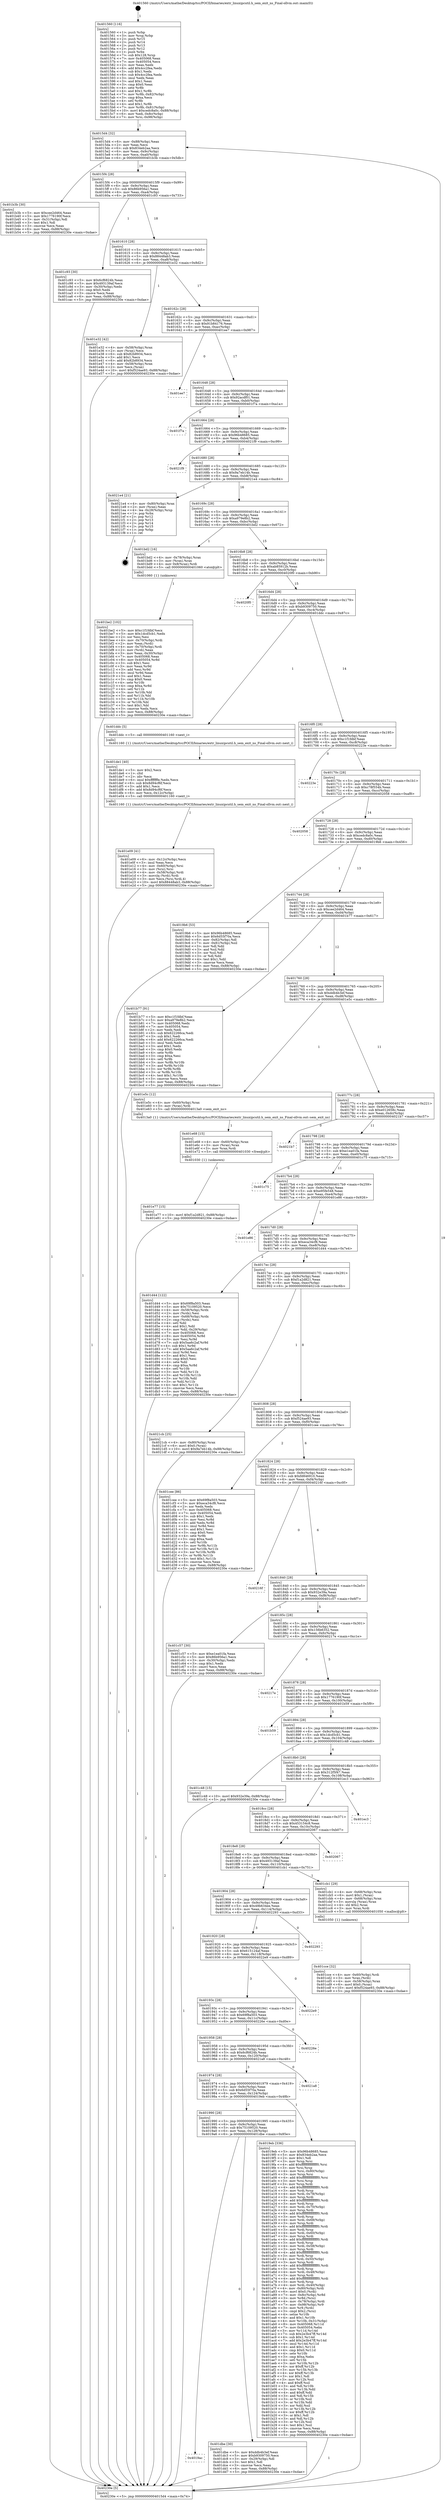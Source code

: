 digraph "0x401560" {
  label = "0x401560 (/mnt/c/Users/mathe/Desktop/tcc/POCII/binaries/extr_linuxipcutil.h_sem_exit_ns_Final-ollvm.out::main(0))"
  labelloc = "t"
  node[shape=record]

  Entry [label="",width=0.3,height=0.3,shape=circle,fillcolor=black,style=filled]
  "0x4015d4" [label="{
     0x4015d4 [32]\l
     | [instrs]\l
     &nbsp;&nbsp;0x4015d4 \<+6\>: mov -0x88(%rbp),%eax\l
     &nbsp;&nbsp;0x4015da \<+2\>: mov %eax,%ecx\l
     &nbsp;&nbsp;0x4015dc \<+6\>: sub $0x834eb2aa,%ecx\l
     &nbsp;&nbsp;0x4015e2 \<+6\>: mov %eax,-0x9c(%rbp)\l
     &nbsp;&nbsp;0x4015e8 \<+6\>: mov %ecx,-0xa0(%rbp)\l
     &nbsp;&nbsp;0x4015ee \<+6\>: je 0000000000401b3b \<main+0x5db\>\l
  }"]
  "0x401b3b" [label="{
     0x401b3b [30]\l
     | [instrs]\l
     &nbsp;&nbsp;0x401b3b \<+5\>: mov $0xcee2d464,%eax\l
     &nbsp;&nbsp;0x401b40 \<+5\>: mov $0x1776190f,%ecx\l
     &nbsp;&nbsp;0x401b45 \<+3\>: mov -0x31(%rbp),%dl\l
     &nbsp;&nbsp;0x401b48 \<+3\>: test $0x1,%dl\l
     &nbsp;&nbsp;0x401b4b \<+3\>: cmovne %ecx,%eax\l
     &nbsp;&nbsp;0x401b4e \<+6\>: mov %eax,-0x88(%rbp)\l
     &nbsp;&nbsp;0x401b54 \<+5\>: jmp 000000000040230e \<main+0xdae\>\l
  }"]
  "0x4015f4" [label="{
     0x4015f4 [28]\l
     | [instrs]\l
     &nbsp;&nbsp;0x4015f4 \<+5\>: jmp 00000000004015f9 \<main+0x99\>\l
     &nbsp;&nbsp;0x4015f9 \<+6\>: mov -0x9c(%rbp),%eax\l
     &nbsp;&nbsp;0x4015ff \<+5\>: sub $0x86b956a1,%eax\l
     &nbsp;&nbsp;0x401604 \<+6\>: mov %eax,-0xa4(%rbp)\l
     &nbsp;&nbsp;0x40160a \<+6\>: je 0000000000401c93 \<main+0x733\>\l
  }"]
  Exit [label="",width=0.3,height=0.3,shape=circle,fillcolor=black,style=filled,peripheries=2]
  "0x401c93" [label="{
     0x401c93 [30]\l
     | [instrs]\l
     &nbsp;&nbsp;0x401c93 \<+5\>: mov $0x6cf6824b,%eax\l
     &nbsp;&nbsp;0x401c98 \<+5\>: mov $0x493139af,%ecx\l
     &nbsp;&nbsp;0x401c9d \<+3\>: mov -0x30(%rbp),%edx\l
     &nbsp;&nbsp;0x401ca0 \<+3\>: cmp $0x0,%edx\l
     &nbsp;&nbsp;0x401ca3 \<+3\>: cmove %ecx,%eax\l
     &nbsp;&nbsp;0x401ca6 \<+6\>: mov %eax,-0x88(%rbp)\l
     &nbsp;&nbsp;0x401cac \<+5\>: jmp 000000000040230e \<main+0xdae\>\l
  }"]
  "0x401610" [label="{
     0x401610 [28]\l
     | [instrs]\l
     &nbsp;&nbsp;0x401610 \<+5\>: jmp 0000000000401615 \<main+0xb5\>\l
     &nbsp;&nbsp;0x401615 \<+6\>: mov -0x9c(%rbp),%eax\l
     &nbsp;&nbsp;0x40161b \<+5\>: sub $0x88448ab3,%eax\l
     &nbsp;&nbsp;0x401620 \<+6\>: mov %eax,-0xa8(%rbp)\l
     &nbsp;&nbsp;0x401626 \<+6\>: je 0000000000401e32 \<main+0x8d2\>\l
  }"]
  "0x401e77" [label="{
     0x401e77 [15]\l
     | [instrs]\l
     &nbsp;&nbsp;0x401e77 \<+10\>: movl $0xf1a2d821,-0x88(%rbp)\l
     &nbsp;&nbsp;0x401e81 \<+5\>: jmp 000000000040230e \<main+0xdae\>\l
  }"]
  "0x401e32" [label="{
     0x401e32 [42]\l
     | [instrs]\l
     &nbsp;&nbsp;0x401e32 \<+4\>: mov -0x58(%rbp),%rax\l
     &nbsp;&nbsp;0x401e36 \<+2\>: mov (%rax),%ecx\l
     &nbsp;&nbsp;0x401e38 \<+6\>: sub $0x82b8934,%ecx\l
     &nbsp;&nbsp;0x401e3e \<+3\>: add $0x1,%ecx\l
     &nbsp;&nbsp;0x401e41 \<+6\>: add $0x82b8934,%ecx\l
     &nbsp;&nbsp;0x401e47 \<+4\>: mov -0x58(%rbp),%rax\l
     &nbsp;&nbsp;0x401e4b \<+2\>: mov %ecx,(%rax)\l
     &nbsp;&nbsp;0x401e4d \<+10\>: movl $0xf524ae93,-0x88(%rbp)\l
     &nbsp;&nbsp;0x401e57 \<+5\>: jmp 000000000040230e \<main+0xdae\>\l
  }"]
  "0x40162c" [label="{
     0x40162c [28]\l
     | [instrs]\l
     &nbsp;&nbsp;0x40162c \<+5\>: jmp 0000000000401631 \<main+0xd1\>\l
     &nbsp;&nbsp;0x401631 \<+6\>: mov -0x9c(%rbp),%eax\l
     &nbsp;&nbsp;0x401637 \<+5\>: sub $0x91b84176,%eax\l
     &nbsp;&nbsp;0x40163c \<+6\>: mov %eax,-0xac(%rbp)\l
     &nbsp;&nbsp;0x401642 \<+6\>: je 0000000000401ee7 \<main+0x987\>\l
  }"]
  "0x401e68" [label="{
     0x401e68 [15]\l
     | [instrs]\l
     &nbsp;&nbsp;0x401e68 \<+4\>: mov -0x60(%rbp),%rax\l
     &nbsp;&nbsp;0x401e6c \<+3\>: mov (%rax),%rax\l
     &nbsp;&nbsp;0x401e6f \<+3\>: mov %rax,%rdi\l
     &nbsp;&nbsp;0x401e72 \<+5\>: call 0000000000401030 \<free@plt\>\l
     | [calls]\l
     &nbsp;&nbsp;0x401030 \{1\} (unknown)\l
  }"]
  "0x401ee7" [label="{
     0x401ee7\l
  }", style=dashed]
  "0x401648" [label="{
     0x401648 [28]\l
     | [instrs]\l
     &nbsp;&nbsp;0x401648 \<+5\>: jmp 000000000040164d \<main+0xed\>\l
     &nbsp;&nbsp;0x40164d \<+6\>: mov -0x9c(%rbp),%eax\l
     &nbsp;&nbsp;0x401653 \<+5\>: sub $0x92acdf01,%eax\l
     &nbsp;&nbsp;0x401658 \<+6\>: mov %eax,-0xb0(%rbp)\l
     &nbsp;&nbsp;0x40165e \<+6\>: je 0000000000401f7a \<main+0xa1a\>\l
  }"]
  "0x401e09" [label="{
     0x401e09 [41]\l
     | [instrs]\l
     &nbsp;&nbsp;0x401e09 \<+6\>: mov -0x12c(%rbp),%ecx\l
     &nbsp;&nbsp;0x401e0f \<+3\>: imul %eax,%ecx\l
     &nbsp;&nbsp;0x401e12 \<+4\>: mov -0x60(%rbp),%rsi\l
     &nbsp;&nbsp;0x401e16 \<+3\>: mov (%rsi),%rsi\l
     &nbsp;&nbsp;0x401e19 \<+4\>: mov -0x58(%rbp),%rdi\l
     &nbsp;&nbsp;0x401e1d \<+3\>: movslq (%rdi),%rdi\l
     &nbsp;&nbsp;0x401e20 \<+3\>: mov %ecx,(%rsi,%rdi,4)\l
     &nbsp;&nbsp;0x401e23 \<+10\>: movl $0x88448ab3,-0x88(%rbp)\l
     &nbsp;&nbsp;0x401e2d \<+5\>: jmp 000000000040230e \<main+0xdae\>\l
  }"]
  "0x401f7a" [label="{
     0x401f7a\l
  }", style=dashed]
  "0x401664" [label="{
     0x401664 [28]\l
     | [instrs]\l
     &nbsp;&nbsp;0x401664 \<+5\>: jmp 0000000000401669 \<main+0x109\>\l
     &nbsp;&nbsp;0x401669 \<+6\>: mov -0x9c(%rbp),%eax\l
     &nbsp;&nbsp;0x40166f \<+5\>: sub $0x96b48685,%eax\l
     &nbsp;&nbsp;0x401674 \<+6\>: mov %eax,-0xb4(%rbp)\l
     &nbsp;&nbsp;0x40167a \<+6\>: je 00000000004021f9 \<main+0xc99\>\l
  }"]
  "0x401de1" [label="{
     0x401de1 [40]\l
     | [instrs]\l
     &nbsp;&nbsp;0x401de1 \<+5\>: mov $0x2,%ecx\l
     &nbsp;&nbsp;0x401de6 \<+1\>: cltd\l
     &nbsp;&nbsp;0x401de7 \<+2\>: idiv %ecx\l
     &nbsp;&nbsp;0x401de9 \<+6\>: imul $0xfffffffe,%edx,%ecx\l
     &nbsp;&nbsp;0x401def \<+6\>: sub $0x8d94cf6f,%ecx\l
     &nbsp;&nbsp;0x401df5 \<+3\>: add $0x1,%ecx\l
     &nbsp;&nbsp;0x401df8 \<+6\>: add $0x8d94cf6f,%ecx\l
     &nbsp;&nbsp;0x401dfe \<+6\>: mov %ecx,-0x12c(%rbp)\l
     &nbsp;&nbsp;0x401e04 \<+5\>: call 0000000000401160 \<next_i\>\l
     | [calls]\l
     &nbsp;&nbsp;0x401160 \{1\} (/mnt/c/Users/mathe/Desktop/tcc/POCII/binaries/extr_linuxipcutil.h_sem_exit_ns_Final-ollvm.out::next_i)\l
  }"]
  "0x4021f9" [label="{
     0x4021f9\l
  }", style=dashed]
  "0x401680" [label="{
     0x401680 [28]\l
     | [instrs]\l
     &nbsp;&nbsp;0x401680 \<+5\>: jmp 0000000000401685 \<main+0x125\>\l
     &nbsp;&nbsp;0x401685 \<+6\>: mov -0x9c(%rbp),%eax\l
     &nbsp;&nbsp;0x40168b \<+5\>: sub $0x9a7eb14b,%eax\l
     &nbsp;&nbsp;0x401690 \<+6\>: mov %eax,-0xb8(%rbp)\l
     &nbsp;&nbsp;0x401696 \<+6\>: je 00000000004021e4 \<main+0xc84\>\l
  }"]
  "0x4019ac" [label="{
     0x4019ac\l
  }", style=dashed]
  "0x4021e4" [label="{
     0x4021e4 [21]\l
     | [instrs]\l
     &nbsp;&nbsp;0x4021e4 \<+4\>: mov -0x80(%rbp),%rax\l
     &nbsp;&nbsp;0x4021e8 \<+2\>: mov (%rax),%eax\l
     &nbsp;&nbsp;0x4021ea \<+4\>: lea -0x28(%rbp),%rsp\l
     &nbsp;&nbsp;0x4021ee \<+1\>: pop %rbx\l
     &nbsp;&nbsp;0x4021ef \<+2\>: pop %r12\l
     &nbsp;&nbsp;0x4021f1 \<+2\>: pop %r13\l
     &nbsp;&nbsp;0x4021f3 \<+2\>: pop %r14\l
     &nbsp;&nbsp;0x4021f5 \<+2\>: pop %r15\l
     &nbsp;&nbsp;0x4021f7 \<+1\>: pop %rbp\l
     &nbsp;&nbsp;0x4021f8 \<+1\>: ret\l
  }"]
  "0x40169c" [label="{
     0x40169c [28]\l
     | [instrs]\l
     &nbsp;&nbsp;0x40169c \<+5\>: jmp 00000000004016a1 \<main+0x141\>\l
     &nbsp;&nbsp;0x4016a1 \<+6\>: mov -0x9c(%rbp),%eax\l
     &nbsp;&nbsp;0x4016a7 \<+5\>: sub $0xa979e8b2,%eax\l
     &nbsp;&nbsp;0x4016ac \<+6\>: mov %eax,-0xbc(%rbp)\l
     &nbsp;&nbsp;0x4016b2 \<+6\>: je 0000000000401bd2 \<main+0x672\>\l
  }"]
  "0x401dbe" [label="{
     0x401dbe [30]\l
     | [instrs]\l
     &nbsp;&nbsp;0x401dbe \<+5\>: mov $0xddb4b3ef,%eax\l
     &nbsp;&nbsp;0x401dc3 \<+5\>: mov $0xb9309750,%ecx\l
     &nbsp;&nbsp;0x401dc8 \<+3\>: mov -0x29(%rbp),%dl\l
     &nbsp;&nbsp;0x401dcb \<+3\>: test $0x1,%dl\l
     &nbsp;&nbsp;0x401dce \<+3\>: cmovne %ecx,%eax\l
     &nbsp;&nbsp;0x401dd1 \<+6\>: mov %eax,-0x88(%rbp)\l
     &nbsp;&nbsp;0x401dd7 \<+5\>: jmp 000000000040230e \<main+0xdae\>\l
  }"]
  "0x401bd2" [label="{
     0x401bd2 [16]\l
     | [instrs]\l
     &nbsp;&nbsp;0x401bd2 \<+4\>: mov -0x78(%rbp),%rax\l
     &nbsp;&nbsp;0x401bd6 \<+3\>: mov (%rax),%rax\l
     &nbsp;&nbsp;0x401bd9 \<+4\>: mov 0x8(%rax),%rdi\l
     &nbsp;&nbsp;0x401bdd \<+5\>: call 0000000000401060 \<atoi@plt\>\l
     | [calls]\l
     &nbsp;&nbsp;0x401060 \{1\} (unknown)\l
  }"]
  "0x4016b8" [label="{
     0x4016b8 [28]\l
     | [instrs]\l
     &nbsp;&nbsp;0x4016b8 \<+5\>: jmp 00000000004016bd \<main+0x15d\>\l
     &nbsp;&nbsp;0x4016bd \<+6\>: mov -0x9c(%rbp),%eax\l
     &nbsp;&nbsp;0x4016c3 \<+5\>: sub $0xab85912b,%eax\l
     &nbsp;&nbsp;0x4016c8 \<+6\>: mov %eax,-0xc0(%rbp)\l
     &nbsp;&nbsp;0x4016ce \<+6\>: je 00000000004020f0 \<main+0xb90\>\l
  }"]
  "0x401cce" [label="{
     0x401cce [32]\l
     | [instrs]\l
     &nbsp;&nbsp;0x401cce \<+4\>: mov -0x60(%rbp),%rdi\l
     &nbsp;&nbsp;0x401cd2 \<+3\>: mov %rax,(%rdi)\l
     &nbsp;&nbsp;0x401cd5 \<+4\>: mov -0x58(%rbp),%rax\l
     &nbsp;&nbsp;0x401cd9 \<+6\>: movl $0x0,(%rax)\l
     &nbsp;&nbsp;0x401cdf \<+10\>: movl $0xf524ae93,-0x88(%rbp)\l
     &nbsp;&nbsp;0x401ce9 \<+5\>: jmp 000000000040230e \<main+0xdae\>\l
  }"]
  "0x4020f0" [label="{
     0x4020f0\l
  }", style=dashed]
  "0x4016d4" [label="{
     0x4016d4 [28]\l
     | [instrs]\l
     &nbsp;&nbsp;0x4016d4 \<+5\>: jmp 00000000004016d9 \<main+0x179\>\l
     &nbsp;&nbsp;0x4016d9 \<+6\>: mov -0x9c(%rbp),%eax\l
     &nbsp;&nbsp;0x4016df \<+5\>: sub $0xb9309750,%eax\l
     &nbsp;&nbsp;0x4016e4 \<+6\>: mov %eax,-0xc4(%rbp)\l
     &nbsp;&nbsp;0x4016ea \<+6\>: je 0000000000401ddc \<main+0x87c\>\l
  }"]
  "0x401be2" [label="{
     0x401be2 [102]\l
     | [instrs]\l
     &nbsp;&nbsp;0x401be2 \<+5\>: mov $0xc1f1fdbf,%ecx\l
     &nbsp;&nbsp;0x401be7 \<+5\>: mov $0x1dcd5cb1,%edx\l
     &nbsp;&nbsp;0x401bec \<+2\>: xor %esi,%esi\l
     &nbsp;&nbsp;0x401bee \<+4\>: mov -0x70(%rbp),%rdi\l
     &nbsp;&nbsp;0x401bf2 \<+2\>: mov %eax,(%rdi)\l
     &nbsp;&nbsp;0x401bf4 \<+4\>: mov -0x70(%rbp),%rdi\l
     &nbsp;&nbsp;0x401bf8 \<+2\>: mov (%rdi),%eax\l
     &nbsp;&nbsp;0x401bfa \<+3\>: mov %eax,-0x30(%rbp)\l
     &nbsp;&nbsp;0x401bfd \<+7\>: mov 0x405068,%eax\l
     &nbsp;&nbsp;0x401c04 \<+8\>: mov 0x405054,%r8d\l
     &nbsp;&nbsp;0x401c0c \<+3\>: sub $0x1,%esi\l
     &nbsp;&nbsp;0x401c0f \<+3\>: mov %eax,%r9d\l
     &nbsp;&nbsp;0x401c12 \<+3\>: add %esi,%r9d\l
     &nbsp;&nbsp;0x401c15 \<+4\>: imul %r9d,%eax\l
     &nbsp;&nbsp;0x401c19 \<+3\>: and $0x1,%eax\l
     &nbsp;&nbsp;0x401c1c \<+3\>: cmp $0x0,%eax\l
     &nbsp;&nbsp;0x401c1f \<+4\>: sete %r10b\l
     &nbsp;&nbsp;0x401c23 \<+4\>: cmp $0xa,%r8d\l
     &nbsp;&nbsp;0x401c27 \<+4\>: setl %r11b\l
     &nbsp;&nbsp;0x401c2b \<+3\>: mov %r10b,%bl\l
     &nbsp;&nbsp;0x401c2e \<+3\>: and %r11b,%bl\l
     &nbsp;&nbsp;0x401c31 \<+3\>: xor %r11b,%r10b\l
     &nbsp;&nbsp;0x401c34 \<+3\>: or %r10b,%bl\l
     &nbsp;&nbsp;0x401c37 \<+3\>: test $0x1,%bl\l
     &nbsp;&nbsp;0x401c3a \<+3\>: cmovne %edx,%ecx\l
     &nbsp;&nbsp;0x401c3d \<+6\>: mov %ecx,-0x88(%rbp)\l
     &nbsp;&nbsp;0x401c43 \<+5\>: jmp 000000000040230e \<main+0xdae\>\l
  }"]
  "0x401ddc" [label="{
     0x401ddc [5]\l
     | [instrs]\l
     &nbsp;&nbsp;0x401ddc \<+5\>: call 0000000000401160 \<next_i\>\l
     | [calls]\l
     &nbsp;&nbsp;0x401160 \{1\} (/mnt/c/Users/mathe/Desktop/tcc/POCII/binaries/extr_linuxipcutil.h_sem_exit_ns_Final-ollvm.out::next_i)\l
  }"]
  "0x4016f0" [label="{
     0x4016f0 [28]\l
     | [instrs]\l
     &nbsp;&nbsp;0x4016f0 \<+5\>: jmp 00000000004016f5 \<main+0x195\>\l
     &nbsp;&nbsp;0x4016f5 \<+6\>: mov -0x9c(%rbp),%eax\l
     &nbsp;&nbsp;0x4016fb \<+5\>: sub $0xc1f1fdbf,%eax\l
     &nbsp;&nbsp;0x401700 \<+6\>: mov %eax,-0xc8(%rbp)\l
     &nbsp;&nbsp;0x401706 \<+6\>: je 000000000040223e \<main+0xcde\>\l
  }"]
  "0x401990" [label="{
     0x401990 [28]\l
     | [instrs]\l
     &nbsp;&nbsp;0x401990 \<+5\>: jmp 0000000000401995 \<main+0x435\>\l
     &nbsp;&nbsp;0x401995 \<+6\>: mov -0x9c(%rbp),%eax\l
     &nbsp;&nbsp;0x40199b \<+5\>: sub $0x75109520,%eax\l
     &nbsp;&nbsp;0x4019a0 \<+6\>: mov %eax,-0x128(%rbp)\l
     &nbsp;&nbsp;0x4019a6 \<+6\>: je 0000000000401dbe \<main+0x85e\>\l
  }"]
  "0x40223e" [label="{
     0x40223e\l
  }", style=dashed]
  "0x40170c" [label="{
     0x40170c [28]\l
     | [instrs]\l
     &nbsp;&nbsp;0x40170c \<+5\>: jmp 0000000000401711 \<main+0x1b1\>\l
     &nbsp;&nbsp;0x401711 \<+6\>: mov -0x9c(%rbp),%eax\l
     &nbsp;&nbsp;0x401717 \<+5\>: sub $0xc78f554b,%eax\l
     &nbsp;&nbsp;0x40171c \<+6\>: mov %eax,-0xcc(%rbp)\l
     &nbsp;&nbsp;0x401722 \<+6\>: je 0000000000402058 \<main+0xaf8\>\l
  }"]
  "0x4019eb" [label="{
     0x4019eb [336]\l
     | [instrs]\l
     &nbsp;&nbsp;0x4019eb \<+5\>: mov $0x96b48685,%eax\l
     &nbsp;&nbsp;0x4019f0 \<+5\>: mov $0x834eb2aa,%ecx\l
     &nbsp;&nbsp;0x4019f5 \<+2\>: mov $0x1,%dl\l
     &nbsp;&nbsp;0x4019f7 \<+3\>: mov %rsp,%rsi\l
     &nbsp;&nbsp;0x4019fa \<+4\>: add $0xfffffffffffffff0,%rsi\l
     &nbsp;&nbsp;0x4019fe \<+3\>: mov %rsi,%rsp\l
     &nbsp;&nbsp;0x401a01 \<+4\>: mov %rsi,-0x80(%rbp)\l
     &nbsp;&nbsp;0x401a05 \<+3\>: mov %rsp,%rsi\l
     &nbsp;&nbsp;0x401a08 \<+4\>: add $0xfffffffffffffff0,%rsi\l
     &nbsp;&nbsp;0x401a0c \<+3\>: mov %rsi,%rsp\l
     &nbsp;&nbsp;0x401a0f \<+3\>: mov %rsp,%rdi\l
     &nbsp;&nbsp;0x401a12 \<+4\>: add $0xfffffffffffffff0,%rdi\l
     &nbsp;&nbsp;0x401a16 \<+3\>: mov %rdi,%rsp\l
     &nbsp;&nbsp;0x401a19 \<+4\>: mov %rdi,-0x78(%rbp)\l
     &nbsp;&nbsp;0x401a1d \<+3\>: mov %rsp,%rdi\l
     &nbsp;&nbsp;0x401a20 \<+4\>: add $0xfffffffffffffff0,%rdi\l
     &nbsp;&nbsp;0x401a24 \<+3\>: mov %rdi,%rsp\l
     &nbsp;&nbsp;0x401a27 \<+4\>: mov %rdi,-0x70(%rbp)\l
     &nbsp;&nbsp;0x401a2b \<+3\>: mov %rsp,%rdi\l
     &nbsp;&nbsp;0x401a2e \<+4\>: add $0xfffffffffffffff0,%rdi\l
     &nbsp;&nbsp;0x401a32 \<+3\>: mov %rdi,%rsp\l
     &nbsp;&nbsp;0x401a35 \<+4\>: mov %rdi,-0x68(%rbp)\l
     &nbsp;&nbsp;0x401a39 \<+3\>: mov %rsp,%rdi\l
     &nbsp;&nbsp;0x401a3c \<+4\>: add $0xfffffffffffffff0,%rdi\l
     &nbsp;&nbsp;0x401a40 \<+3\>: mov %rdi,%rsp\l
     &nbsp;&nbsp;0x401a43 \<+4\>: mov %rdi,-0x60(%rbp)\l
     &nbsp;&nbsp;0x401a47 \<+3\>: mov %rsp,%rdi\l
     &nbsp;&nbsp;0x401a4a \<+4\>: add $0xfffffffffffffff0,%rdi\l
     &nbsp;&nbsp;0x401a4e \<+3\>: mov %rdi,%rsp\l
     &nbsp;&nbsp;0x401a51 \<+4\>: mov %rdi,-0x58(%rbp)\l
     &nbsp;&nbsp;0x401a55 \<+3\>: mov %rsp,%rdi\l
     &nbsp;&nbsp;0x401a58 \<+4\>: add $0xfffffffffffffff0,%rdi\l
     &nbsp;&nbsp;0x401a5c \<+3\>: mov %rdi,%rsp\l
     &nbsp;&nbsp;0x401a5f \<+4\>: mov %rdi,-0x50(%rbp)\l
     &nbsp;&nbsp;0x401a63 \<+3\>: mov %rsp,%rdi\l
     &nbsp;&nbsp;0x401a66 \<+4\>: add $0xfffffffffffffff0,%rdi\l
     &nbsp;&nbsp;0x401a6a \<+3\>: mov %rdi,%rsp\l
     &nbsp;&nbsp;0x401a6d \<+4\>: mov %rdi,-0x48(%rbp)\l
     &nbsp;&nbsp;0x401a71 \<+3\>: mov %rsp,%rdi\l
     &nbsp;&nbsp;0x401a74 \<+4\>: add $0xfffffffffffffff0,%rdi\l
     &nbsp;&nbsp;0x401a78 \<+3\>: mov %rdi,%rsp\l
     &nbsp;&nbsp;0x401a7b \<+4\>: mov %rdi,-0x40(%rbp)\l
     &nbsp;&nbsp;0x401a7f \<+4\>: mov -0x80(%rbp),%rdi\l
     &nbsp;&nbsp;0x401a83 \<+6\>: movl $0x0,(%rdi)\l
     &nbsp;&nbsp;0x401a89 \<+7\>: mov -0x8c(%rbp),%r8d\l
     &nbsp;&nbsp;0x401a90 \<+3\>: mov %r8d,(%rsi)\l
     &nbsp;&nbsp;0x401a93 \<+4\>: mov -0x78(%rbp),%rdi\l
     &nbsp;&nbsp;0x401a97 \<+7\>: mov -0x98(%rbp),%r9\l
     &nbsp;&nbsp;0x401a9e \<+3\>: mov %r9,(%rdi)\l
     &nbsp;&nbsp;0x401aa1 \<+3\>: cmpl $0x2,(%rsi)\l
     &nbsp;&nbsp;0x401aa4 \<+4\>: setne %r10b\l
     &nbsp;&nbsp;0x401aa8 \<+4\>: and $0x1,%r10b\l
     &nbsp;&nbsp;0x401aac \<+4\>: mov %r10b,-0x31(%rbp)\l
     &nbsp;&nbsp;0x401ab0 \<+8\>: mov 0x405068,%r11d\l
     &nbsp;&nbsp;0x401ab8 \<+7\>: mov 0x405054,%ebx\l
     &nbsp;&nbsp;0x401abf \<+3\>: mov %r11d,%r14d\l
     &nbsp;&nbsp;0x401ac2 \<+7\>: sub $0x2e3b47ff,%r14d\l
     &nbsp;&nbsp;0x401ac9 \<+4\>: sub $0x1,%r14d\l
     &nbsp;&nbsp;0x401acd \<+7\>: add $0x2e3b47ff,%r14d\l
     &nbsp;&nbsp;0x401ad4 \<+4\>: imul %r14d,%r11d\l
     &nbsp;&nbsp;0x401ad8 \<+4\>: and $0x1,%r11d\l
     &nbsp;&nbsp;0x401adc \<+4\>: cmp $0x0,%r11d\l
     &nbsp;&nbsp;0x401ae0 \<+4\>: sete %r10b\l
     &nbsp;&nbsp;0x401ae4 \<+3\>: cmp $0xa,%ebx\l
     &nbsp;&nbsp;0x401ae7 \<+4\>: setl %r15b\l
     &nbsp;&nbsp;0x401aeb \<+3\>: mov %r10b,%r12b\l
     &nbsp;&nbsp;0x401aee \<+4\>: xor $0xff,%r12b\l
     &nbsp;&nbsp;0x401af2 \<+3\>: mov %r15b,%r13b\l
     &nbsp;&nbsp;0x401af5 \<+4\>: xor $0xff,%r13b\l
     &nbsp;&nbsp;0x401af9 \<+3\>: xor $0x1,%dl\l
     &nbsp;&nbsp;0x401afc \<+3\>: mov %r12b,%sil\l
     &nbsp;&nbsp;0x401aff \<+4\>: and $0xff,%sil\l
     &nbsp;&nbsp;0x401b03 \<+3\>: and %dl,%r10b\l
     &nbsp;&nbsp;0x401b06 \<+3\>: mov %r13b,%dil\l
     &nbsp;&nbsp;0x401b09 \<+4\>: and $0xff,%dil\l
     &nbsp;&nbsp;0x401b0d \<+3\>: and %dl,%r15b\l
     &nbsp;&nbsp;0x401b10 \<+3\>: or %r10b,%sil\l
     &nbsp;&nbsp;0x401b13 \<+3\>: or %r15b,%dil\l
     &nbsp;&nbsp;0x401b16 \<+3\>: xor %dil,%sil\l
     &nbsp;&nbsp;0x401b19 \<+3\>: or %r13b,%r12b\l
     &nbsp;&nbsp;0x401b1c \<+4\>: xor $0xff,%r12b\l
     &nbsp;&nbsp;0x401b20 \<+3\>: or $0x1,%dl\l
     &nbsp;&nbsp;0x401b23 \<+3\>: and %dl,%r12b\l
     &nbsp;&nbsp;0x401b26 \<+3\>: or %r12b,%sil\l
     &nbsp;&nbsp;0x401b29 \<+4\>: test $0x1,%sil\l
     &nbsp;&nbsp;0x401b2d \<+3\>: cmovne %ecx,%eax\l
     &nbsp;&nbsp;0x401b30 \<+6\>: mov %eax,-0x88(%rbp)\l
     &nbsp;&nbsp;0x401b36 \<+5\>: jmp 000000000040230e \<main+0xdae\>\l
  }"]
  "0x402058" [label="{
     0x402058\l
  }", style=dashed]
  "0x401728" [label="{
     0x401728 [28]\l
     | [instrs]\l
     &nbsp;&nbsp;0x401728 \<+5\>: jmp 000000000040172d \<main+0x1cd\>\l
     &nbsp;&nbsp;0x40172d \<+6\>: mov -0x9c(%rbp),%eax\l
     &nbsp;&nbsp;0x401733 \<+5\>: sub $0xcedc8a0c,%eax\l
     &nbsp;&nbsp;0x401738 \<+6\>: mov %eax,-0xd0(%rbp)\l
     &nbsp;&nbsp;0x40173e \<+6\>: je 00000000004019b6 \<main+0x456\>\l
  }"]
  "0x401974" [label="{
     0x401974 [28]\l
     | [instrs]\l
     &nbsp;&nbsp;0x401974 \<+5\>: jmp 0000000000401979 \<main+0x419\>\l
     &nbsp;&nbsp;0x401979 \<+6\>: mov -0x9c(%rbp),%eax\l
     &nbsp;&nbsp;0x40197f \<+5\>: sub $0x6d55f70a,%eax\l
     &nbsp;&nbsp;0x401984 \<+6\>: mov %eax,-0x124(%rbp)\l
     &nbsp;&nbsp;0x40198a \<+6\>: je 00000000004019eb \<main+0x48b\>\l
  }"]
  "0x4019b6" [label="{
     0x4019b6 [53]\l
     | [instrs]\l
     &nbsp;&nbsp;0x4019b6 \<+5\>: mov $0x96b48685,%eax\l
     &nbsp;&nbsp;0x4019bb \<+5\>: mov $0x6d55f70a,%ecx\l
     &nbsp;&nbsp;0x4019c0 \<+6\>: mov -0x82(%rbp),%dl\l
     &nbsp;&nbsp;0x4019c6 \<+7\>: mov -0x81(%rbp),%sil\l
     &nbsp;&nbsp;0x4019cd \<+3\>: mov %dl,%dil\l
     &nbsp;&nbsp;0x4019d0 \<+3\>: and %sil,%dil\l
     &nbsp;&nbsp;0x4019d3 \<+3\>: xor %sil,%dl\l
     &nbsp;&nbsp;0x4019d6 \<+3\>: or %dl,%dil\l
     &nbsp;&nbsp;0x4019d9 \<+4\>: test $0x1,%dil\l
     &nbsp;&nbsp;0x4019dd \<+3\>: cmovne %ecx,%eax\l
     &nbsp;&nbsp;0x4019e0 \<+6\>: mov %eax,-0x88(%rbp)\l
     &nbsp;&nbsp;0x4019e6 \<+5\>: jmp 000000000040230e \<main+0xdae\>\l
  }"]
  "0x401744" [label="{
     0x401744 [28]\l
     | [instrs]\l
     &nbsp;&nbsp;0x401744 \<+5\>: jmp 0000000000401749 \<main+0x1e9\>\l
     &nbsp;&nbsp;0x401749 \<+6\>: mov -0x9c(%rbp),%eax\l
     &nbsp;&nbsp;0x40174f \<+5\>: sub $0xcee2d464,%eax\l
     &nbsp;&nbsp;0x401754 \<+6\>: mov %eax,-0xd4(%rbp)\l
     &nbsp;&nbsp;0x40175a \<+6\>: je 0000000000401b77 \<main+0x617\>\l
  }"]
  "0x40230e" [label="{
     0x40230e [5]\l
     | [instrs]\l
     &nbsp;&nbsp;0x40230e \<+5\>: jmp 00000000004015d4 \<main+0x74\>\l
  }"]
  "0x401560" [label="{
     0x401560 [116]\l
     | [instrs]\l
     &nbsp;&nbsp;0x401560 \<+1\>: push %rbp\l
     &nbsp;&nbsp;0x401561 \<+3\>: mov %rsp,%rbp\l
     &nbsp;&nbsp;0x401564 \<+2\>: push %r15\l
     &nbsp;&nbsp;0x401566 \<+2\>: push %r14\l
     &nbsp;&nbsp;0x401568 \<+2\>: push %r13\l
     &nbsp;&nbsp;0x40156a \<+2\>: push %r12\l
     &nbsp;&nbsp;0x40156c \<+1\>: push %rbx\l
     &nbsp;&nbsp;0x40156d \<+7\>: sub $0x128,%rsp\l
     &nbsp;&nbsp;0x401574 \<+7\>: mov 0x405068,%eax\l
     &nbsp;&nbsp;0x40157b \<+7\>: mov 0x405054,%ecx\l
     &nbsp;&nbsp;0x401582 \<+2\>: mov %eax,%edx\l
     &nbsp;&nbsp;0x401584 \<+6\>: add $0x4cc2fea,%edx\l
     &nbsp;&nbsp;0x40158a \<+3\>: sub $0x1,%edx\l
     &nbsp;&nbsp;0x40158d \<+6\>: sub $0x4cc2fea,%edx\l
     &nbsp;&nbsp;0x401593 \<+3\>: imul %edx,%eax\l
     &nbsp;&nbsp;0x401596 \<+3\>: and $0x1,%eax\l
     &nbsp;&nbsp;0x401599 \<+3\>: cmp $0x0,%eax\l
     &nbsp;&nbsp;0x40159c \<+4\>: sete %r8b\l
     &nbsp;&nbsp;0x4015a0 \<+4\>: and $0x1,%r8b\l
     &nbsp;&nbsp;0x4015a4 \<+7\>: mov %r8b,-0x82(%rbp)\l
     &nbsp;&nbsp;0x4015ab \<+3\>: cmp $0xa,%ecx\l
     &nbsp;&nbsp;0x4015ae \<+4\>: setl %r8b\l
     &nbsp;&nbsp;0x4015b2 \<+4\>: and $0x1,%r8b\l
     &nbsp;&nbsp;0x4015b6 \<+7\>: mov %r8b,-0x81(%rbp)\l
     &nbsp;&nbsp;0x4015bd \<+10\>: movl $0xcedc8a0c,-0x88(%rbp)\l
     &nbsp;&nbsp;0x4015c7 \<+6\>: mov %edi,-0x8c(%rbp)\l
     &nbsp;&nbsp;0x4015cd \<+7\>: mov %rsi,-0x98(%rbp)\l
  }"]
  "0x4021a8" [label="{
     0x4021a8\l
  }", style=dashed]
  "0x401b77" [label="{
     0x401b77 [91]\l
     | [instrs]\l
     &nbsp;&nbsp;0x401b77 \<+5\>: mov $0xc1f1fdbf,%eax\l
     &nbsp;&nbsp;0x401b7c \<+5\>: mov $0xa979e8b2,%ecx\l
     &nbsp;&nbsp;0x401b81 \<+7\>: mov 0x405068,%edx\l
     &nbsp;&nbsp;0x401b88 \<+7\>: mov 0x405054,%esi\l
     &nbsp;&nbsp;0x401b8f \<+2\>: mov %edx,%edi\l
     &nbsp;&nbsp;0x401b91 \<+6\>: sub $0x622266ca,%edi\l
     &nbsp;&nbsp;0x401b97 \<+3\>: sub $0x1,%edi\l
     &nbsp;&nbsp;0x401b9a \<+6\>: add $0x622266ca,%edi\l
     &nbsp;&nbsp;0x401ba0 \<+3\>: imul %edi,%edx\l
     &nbsp;&nbsp;0x401ba3 \<+3\>: and $0x1,%edx\l
     &nbsp;&nbsp;0x401ba6 \<+3\>: cmp $0x0,%edx\l
     &nbsp;&nbsp;0x401ba9 \<+4\>: sete %r8b\l
     &nbsp;&nbsp;0x401bad \<+3\>: cmp $0xa,%esi\l
     &nbsp;&nbsp;0x401bb0 \<+4\>: setl %r9b\l
     &nbsp;&nbsp;0x401bb4 \<+3\>: mov %r8b,%r10b\l
     &nbsp;&nbsp;0x401bb7 \<+3\>: and %r9b,%r10b\l
     &nbsp;&nbsp;0x401bba \<+3\>: xor %r9b,%r8b\l
     &nbsp;&nbsp;0x401bbd \<+3\>: or %r8b,%r10b\l
     &nbsp;&nbsp;0x401bc0 \<+4\>: test $0x1,%r10b\l
     &nbsp;&nbsp;0x401bc4 \<+3\>: cmovne %ecx,%eax\l
     &nbsp;&nbsp;0x401bc7 \<+6\>: mov %eax,-0x88(%rbp)\l
     &nbsp;&nbsp;0x401bcd \<+5\>: jmp 000000000040230e \<main+0xdae\>\l
  }"]
  "0x401760" [label="{
     0x401760 [28]\l
     | [instrs]\l
     &nbsp;&nbsp;0x401760 \<+5\>: jmp 0000000000401765 \<main+0x205\>\l
     &nbsp;&nbsp;0x401765 \<+6\>: mov -0x9c(%rbp),%eax\l
     &nbsp;&nbsp;0x40176b \<+5\>: sub $0xddb4b3ef,%eax\l
     &nbsp;&nbsp;0x401770 \<+6\>: mov %eax,-0xd8(%rbp)\l
     &nbsp;&nbsp;0x401776 \<+6\>: je 0000000000401e5c \<main+0x8fc\>\l
  }"]
  "0x401958" [label="{
     0x401958 [28]\l
     | [instrs]\l
     &nbsp;&nbsp;0x401958 \<+5\>: jmp 000000000040195d \<main+0x3fd\>\l
     &nbsp;&nbsp;0x40195d \<+6\>: mov -0x9c(%rbp),%eax\l
     &nbsp;&nbsp;0x401963 \<+5\>: sub $0x6cf6824b,%eax\l
     &nbsp;&nbsp;0x401968 \<+6\>: mov %eax,-0x120(%rbp)\l
     &nbsp;&nbsp;0x40196e \<+6\>: je 00000000004021a8 \<main+0xc48\>\l
  }"]
  "0x401e5c" [label="{
     0x401e5c [12]\l
     | [instrs]\l
     &nbsp;&nbsp;0x401e5c \<+4\>: mov -0x60(%rbp),%rax\l
     &nbsp;&nbsp;0x401e60 \<+3\>: mov (%rax),%rdi\l
     &nbsp;&nbsp;0x401e63 \<+5\>: call 00000000004013a0 \<sem_exit_ns\>\l
     | [calls]\l
     &nbsp;&nbsp;0x4013a0 \{1\} (/mnt/c/Users/mathe/Desktop/tcc/POCII/binaries/extr_linuxipcutil.h_sem_exit_ns_Final-ollvm.out::sem_exit_ns)\l
  }"]
  "0x40177c" [label="{
     0x40177c [28]\l
     | [instrs]\l
     &nbsp;&nbsp;0x40177c \<+5\>: jmp 0000000000401781 \<main+0x221\>\l
     &nbsp;&nbsp;0x401781 \<+6\>: mov -0x9c(%rbp),%eax\l
     &nbsp;&nbsp;0x401787 \<+5\>: sub $0xe012658c,%eax\l
     &nbsp;&nbsp;0x40178c \<+6\>: mov %eax,-0xdc(%rbp)\l
     &nbsp;&nbsp;0x401792 \<+6\>: je 00000000004021b7 \<main+0xc57\>\l
  }"]
  "0x40226e" [label="{
     0x40226e\l
  }", style=dashed]
  "0x4021b7" [label="{
     0x4021b7\l
  }", style=dashed]
  "0x401798" [label="{
     0x401798 [28]\l
     | [instrs]\l
     &nbsp;&nbsp;0x401798 \<+5\>: jmp 000000000040179d \<main+0x23d\>\l
     &nbsp;&nbsp;0x40179d \<+6\>: mov -0x9c(%rbp),%eax\l
     &nbsp;&nbsp;0x4017a3 \<+5\>: sub $0xe1ea01fa,%eax\l
     &nbsp;&nbsp;0x4017a8 \<+6\>: mov %eax,-0xe0(%rbp)\l
     &nbsp;&nbsp;0x4017ae \<+6\>: je 0000000000401c75 \<main+0x715\>\l
  }"]
  "0x40193c" [label="{
     0x40193c [28]\l
     | [instrs]\l
     &nbsp;&nbsp;0x40193c \<+5\>: jmp 0000000000401941 \<main+0x3e1\>\l
     &nbsp;&nbsp;0x401941 \<+6\>: mov -0x9c(%rbp),%eax\l
     &nbsp;&nbsp;0x401947 \<+5\>: sub $0x69f8a503,%eax\l
     &nbsp;&nbsp;0x40194c \<+6\>: mov %eax,-0x11c(%rbp)\l
     &nbsp;&nbsp;0x401952 \<+6\>: je 000000000040226e \<main+0xd0e\>\l
  }"]
  "0x401c75" [label="{
     0x401c75\l
  }", style=dashed]
  "0x4017b4" [label="{
     0x4017b4 [28]\l
     | [instrs]\l
     &nbsp;&nbsp;0x4017b4 \<+5\>: jmp 00000000004017b9 \<main+0x259\>\l
     &nbsp;&nbsp;0x4017b9 \<+6\>: mov -0x9c(%rbp),%eax\l
     &nbsp;&nbsp;0x4017bf \<+5\>: sub $0xe95fe548,%eax\l
     &nbsp;&nbsp;0x4017c4 \<+6\>: mov %eax,-0xe4(%rbp)\l
     &nbsp;&nbsp;0x4017ca \<+6\>: je 0000000000401e86 \<main+0x926\>\l
  }"]
  "0x4022e9" [label="{
     0x4022e9\l
  }", style=dashed]
  "0x401e86" [label="{
     0x401e86\l
  }", style=dashed]
  "0x4017d0" [label="{
     0x4017d0 [28]\l
     | [instrs]\l
     &nbsp;&nbsp;0x4017d0 \<+5\>: jmp 00000000004017d5 \<main+0x275\>\l
     &nbsp;&nbsp;0x4017d5 \<+6\>: mov -0x9c(%rbp),%eax\l
     &nbsp;&nbsp;0x4017db \<+5\>: sub $0xeca34cf8,%eax\l
     &nbsp;&nbsp;0x4017e0 \<+6\>: mov %eax,-0xe8(%rbp)\l
     &nbsp;&nbsp;0x4017e6 \<+6\>: je 0000000000401d44 \<main+0x7e4\>\l
  }"]
  "0x401920" [label="{
     0x401920 [28]\l
     | [instrs]\l
     &nbsp;&nbsp;0x401920 \<+5\>: jmp 0000000000401925 \<main+0x3c5\>\l
     &nbsp;&nbsp;0x401925 \<+6\>: mov -0x9c(%rbp),%eax\l
     &nbsp;&nbsp;0x40192b \<+5\>: sub $0x615124af,%eax\l
     &nbsp;&nbsp;0x401930 \<+6\>: mov %eax,-0x118(%rbp)\l
     &nbsp;&nbsp;0x401936 \<+6\>: je 00000000004022e9 \<main+0xd89\>\l
  }"]
  "0x401d44" [label="{
     0x401d44 [122]\l
     | [instrs]\l
     &nbsp;&nbsp;0x401d44 \<+5\>: mov $0x69f8a503,%eax\l
     &nbsp;&nbsp;0x401d49 \<+5\>: mov $0x75109520,%ecx\l
     &nbsp;&nbsp;0x401d4e \<+4\>: mov -0x58(%rbp),%rdx\l
     &nbsp;&nbsp;0x401d52 \<+2\>: mov (%rdx),%esi\l
     &nbsp;&nbsp;0x401d54 \<+4\>: mov -0x68(%rbp),%rdx\l
     &nbsp;&nbsp;0x401d58 \<+2\>: cmp (%rdx),%esi\l
     &nbsp;&nbsp;0x401d5a \<+4\>: setl %dil\l
     &nbsp;&nbsp;0x401d5e \<+4\>: and $0x1,%dil\l
     &nbsp;&nbsp;0x401d62 \<+4\>: mov %dil,-0x29(%rbp)\l
     &nbsp;&nbsp;0x401d66 \<+7\>: mov 0x405068,%esi\l
     &nbsp;&nbsp;0x401d6d \<+8\>: mov 0x405054,%r8d\l
     &nbsp;&nbsp;0x401d75 \<+3\>: mov %esi,%r9d\l
     &nbsp;&nbsp;0x401d78 \<+7\>: sub $0x5aa6c2af,%r9d\l
     &nbsp;&nbsp;0x401d7f \<+4\>: sub $0x1,%r9d\l
     &nbsp;&nbsp;0x401d83 \<+7\>: add $0x5aa6c2af,%r9d\l
     &nbsp;&nbsp;0x401d8a \<+4\>: imul %r9d,%esi\l
     &nbsp;&nbsp;0x401d8e \<+3\>: and $0x1,%esi\l
     &nbsp;&nbsp;0x401d91 \<+3\>: cmp $0x0,%esi\l
     &nbsp;&nbsp;0x401d94 \<+4\>: sete %dil\l
     &nbsp;&nbsp;0x401d98 \<+4\>: cmp $0xa,%r8d\l
     &nbsp;&nbsp;0x401d9c \<+4\>: setl %r10b\l
     &nbsp;&nbsp;0x401da0 \<+3\>: mov %dil,%r11b\l
     &nbsp;&nbsp;0x401da3 \<+3\>: and %r10b,%r11b\l
     &nbsp;&nbsp;0x401da6 \<+3\>: xor %r10b,%dil\l
     &nbsp;&nbsp;0x401da9 \<+3\>: or %dil,%r11b\l
     &nbsp;&nbsp;0x401dac \<+4\>: test $0x1,%r11b\l
     &nbsp;&nbsp;0x401db0 \<+3\>: cmovne %ecx,%eax\l
     &nbsp;&nbsp;0x401db3 \<+6\>: mov %eax,-0x88(%rbp)\l
     &nbsp;&nbsp;0x401db9 \<+5\>: jmp 000000000040230e \<main+0xdae\>\l
  }"]
  "0x4017ec" [label="{
     0x4017ec [28]\l
     | [instrs]\l
     &nbsp;&nbsp;0x4017ec \<+5\>: jmp 00000000004017f1 \<main+0x291\>\l
     &nbsp;&nbsp;0x4017f1 \<+6\>: mov -0x9c(%rbp),%eax\l
     &nbsp;&nbsp;0x4017f7 \<+5\>: sub $0xf1a2d821,%eax\l
     &nbsp;&nbsp;0x4017fc \<+6\>: mov %eax,-0xec(%rbp)\l
     &nbsp;&nbsp;0x401802 \<+6\>: je 00000000004021cb \<main+0xc6b\>\l
  }"]
  "0x402293" [label="{
     0x402293\l
  }", style=dashed]
  "0x4021cb" [label="{
     0x4021cb [25]\l
     | [instrs]\l
     &nbsp;&nbsp;0x4021cb \<+4\>: mov -0x80(%rbp),%rax\l
     &nbsp;&nbsp;0x4021cf \<+6\>: movl $0x0,(%rax)\l
     &nbsp;&nbsp;0x4021d5 \<+10\>: movl $0x9a7eb14b,-0x88(%rbp)\l
     &nbsp;&nbsp;0x4021df \<+5\>: jmp 000000000040230e \<main+0xdae\>\l
  }"]
  "0x401808" [label="{
     0x401808 [28]\l
     | [instrs]\l
     &nbsp;&nbsp;0x401808 \<+5\>: jmp 000000000040180d \<main+0x2ad\>\l
     &nbsp;&nbsp;0x40180d \<+6\>: mov -0x9c(%rbp),%eax\l
     &nbsp;&nbsp;0x401813 \<+5\>: sub $0xf524ae93,%eax\l
     &nbsp;&nbsp;0x401818 \<+6\>: mov %eax,-0xf0(%rbp)\l
     &nbsp;&nbsp;0x40181e \<+6\>: je 0000000000401cee \<main+0x78e\>\l
  }"]
  "0x401904" [label="{
     0x401904 [28]\l
     | [instrs]\l
     &nbsp;&nbsp;0x401904 \<+5\>: jmp 0000000000401909 \<main+0x3a9\>\l
     &nbsp;&nbsp;0x401909 \<+6\>: mov -0x9c(%rbp),%eax\l
     &nbsp;&nbsp;0x40190f \<+5\>: sub $0x49b634ee,%eax\l
     &nbsp;&nbsp;0x401914 \<+6\>: mov %eax,-0x114(%rbp)\l
     &nbsp;&nbsp;0x40191a \<+6\>: je 0000000000402293 \<main+0xd33\>\l
  }"]
  "0x401cee" [label="{
     0x401cee [86]\l
     | [instrs]\l
     &nbsp;&nbsp;0x401cee \<+5\>: mov $0x69f8a503,%eax\l
     &nbsp;&nbsp;0x401cf3 \<+5\>: mov $0xeca34cf8,%ecx\l
     &nbsp;&nbsp;0x401cf8 \<+2\>: xor %edx,%edx\l
     &nbsp;&nbsp;0x401cfa \<+7\>: mov 0x405068,%esi\l
     &nbsp;&nbsp;0x401d01 \<+7\>: mov 0x405054,%edi\l
     &nbsp;&nbsp;0x401d08 \<+3\>: sub $0x1,%edx\l
     &nbsp;&nbsp;0x401d0b \<+3\>: mov %esi,%r8d\l
     &nbsp;&nbsp;0x401d0e \<+3\>: add %edx,%r8d\l
     &nbsp;&nbsp;0x401d11 \<+4\>: imul %r8d,%esi\l
     &nbsp;&nbsp;0x401d15 \<+3\>: and $0x1,%esi\l
     &nbsp;&nbsp;0x401d18 \<+3\>: cmp $0x0,%esi\l
     &nbsp;&nbsp;0x401d1b \<+4\>: sete %r9b\l
     &nbsp;&nbsp;0x401d1f \<+3\>: cmp $0xa,%edi\l
     &nbsp;&nbsp;0x401d22 \<+4\>: setl %r10b\l
     &nbsp;&nbsp;0x401d26 \<+3\>: mov %r9b,%r11b\l
     &nbsp;&nbsp;0x401d29 \<+3\>: and %r10b,%r11b\l
     &nbsp;&nbsp;0x401d2c \<+3\>: xor %r10b,%r9b\l
     &nbsp;&nbsp;0x401d2f \<+3\>: or %r9b,%r11b\l
     &nbsp;&nbsp;0x401d32 \<+4\>: test $0x1,%r11b\l
     &nbsp;&nbsp;0x401d36 \<+3\>: cmovne %ecx,%eax\l
     &nbsp;&nbsp;0x401d39 \<+6\>: mov %eax,-0x88(%rbp)\l
     &nbsp;&nbsp;0x401d3f \<+5\>: jmp 000000000040230e \<main+0xdae\>\l
  }"]
  "0x401824" [label="{
     0x401824 [28]\l
     | [instrs]\l
     &nbsp;&nbsp;0x401824 \<+5\>: jmp 0000000000401829 \<main+0x2c9\>\l
     &nbsp;&nbsp;0x401829 \<+6\>: mov -0x9c(%rbp),%eax\l
     &nbsp;&nbsp;0x40182f \<+5\>: sub $0xfd846910,%eax\l
     &nbsp;&nbsp;0x401834 \<+6\>: mov %eax,-0xf4(%rbp)\l
     &nbsp;&nbsp;0x40183a \<+6\>: je 000000000040216f \<main+0xc0f\>\l
  }"]
  "0x401cb1" [label="{
     0x401cb1 [29]\l
     | [instrs]\l
     &nbsp;&nbsp;0x401cb1 \<+4\>: mov -0x68(%rbp),%rax\l
     &nbsp;&nbsp;0x401cb5 \<+6\>: movl $0x1,(%rax)\l
     &nbsp;&nbsp;0x401cbb \<+4\>: mov -0x68(%rbp),%rax\l
     &nbsp;&nbsp;0x401cbf \<+3\>: movslq (%rax),%rax\l
     &nbsp;&nbsp;0x401cc2 \<+4\>: shl $0x2,%rax\l
     &nbsp;&nbsp;0x401cc6 \<+3\>: mov %rax,%rdi\l
     &nbsp;&nbsp;0x401cc9 \<+5\>: call 0000000000401050 \<malloc@plt\>\l
     | [calls]\l
     &nbsp;&nbsp;0x401050 \{1\} (unknown)\l
  }"]
  "0x40216f" [label="{
     0x40216f\l
  }", style=dashed]
  "0x401840" [label="{
     0x401840 [28]\l
     | [instrs]\l
     &nbsp;&nbsp;0x401840 \<+5\>: jmp 0000000000401845 \<main+0x2e5\>\l
     &nbsp;&nbsp;0x401845 \<+6\>: mov -0x9c(%rbp),%eax\l
     &nbsp;&nbsp;0x40184b \<+5\>: sub $0x932e39a,%eax\l
     &nbsp;&nbsp;0x401850 \<+6\>: mov %eax,-0xf8(%rbp)\l
     &nbsp;&nbsp;0x401856 \<+6\>: je 0000000000401c57 \<main+0x6f7\>\l
  }"]
  "0x4018e8" [label="{
     0x4018e8 [28]\l
     | [instrs]\l
     &nbsp;&nbsp;0x4018e8 \<+5\>: jmp 00000000004018ed \<main+0x38d\>\l
     &nbsp;&nbsp;0x4018ed \<+6\>: mov -0x9c(%rbp),%eax\l
     &nbsp;&nbsp;0x4018f3 \<+5\>: sub $0x493139af,%eax\l
     &nbsp;&nbsp;0x4018f8 \<+6\>: mov %eax,-0x110(%rbp)\l
     &nbsp;&nbsp;0x4018fe \<+6\>: je 0000000000401cb1 \<main+0x751\>\l
  }"]
  "0x401c57" [label="{
     0x401c57 [30]\l
     | [instrs]\l
     &nbsp;&nbsp;0x401c57 \<+5\>: mov $0xe1ea01fa,%eax\l
     &nbsp;&nbsp;0x401c5c \<+5\>: mov $0x86b956a1,%ecx\l
     &nbsp;&nbsp;0x401c61 \<+3\>: mov -0x30(%rbp),%edx\l
     &nbsp;&nbsp;0x401c64 \<+3\>: cmp $0x1,%edx\l
     &nbsp;&nbsp;0x401c67 \<+3\>: cmovl %ecx,%eax\l
     &nbsp;&nbsp;0x401c6a \<+6\>: mov %eax,-0x88(%rbp)\l
     &nbsp;&nbsp;0x401c70 \<+5\>: jmp 000000000040230e \<main+0xdae\>\l
  }"]
  "0x40185c" [label="{
     0x40185c [28]\l
     | [instrs]\l
     &nbsp;&nbsp;0x40185c \<+5\>: jmp 0000000000401861 \<main+0x301\>\l
     &nbsp;&nbsp;0x401861 \<+6\>: mov -0x9c(%rbp),%eax\l
     &nbsp;&nbsp;0x401867 \<+5\>: sub $0x156b6352,%eax\l
     &nbsp;&nbsp;0x40186c \<+6\>: mov %eax,-0xfc(%rbp)\l
     &nbsp;&nbsp;0x401872 \<+6\>: je 000000000040217e \<main+0xc1e\>\l
  }"]
  "0x402067" [label="{
     0x402067\l
  }", style=dashed]
  "0x40217e" [label="{
     0x40217e\l
  }", style=dashed]
  "0x401878" [label="{
     0x401878 [28]\l
     | [instrs]\l
     &nbsp;&nbsp;0x401878 \<+5\>: jmp 000000000040187d \<main+0x31d\>\l
     &nbsp;&nbsp;0x40187d \<+6\>: mov -0x9c(%rbp),%eax\l
     &nbsp;&nbsp;0x401883 \<+5\>: sub $0x1776190f,%eax\l
     &nbsp;&nbsp;0x401888 \<+6\>: mov %eax,-0x100(%rbp)\l
     &nbsp;&nbsp;0x40188e \<+6\>: je 0000000000401b59 \<main+0x5f9\>\l
  }"]
  "0x4018cc" [label="{
     0x4018cc [28]\l
     | [instrs]\l
     &nbsp;&nbsp;0x4018cc \<+5\>: jmp 00000000004018d1 \<main+0x371\>\l
     &nbsp;&nbsp;0x4018d1 \<+6\>: mov -0x9c(%rbp),%eax\l
     &nbsp;&nbsp;0x4018d7 \<+5\>: sub $0x453154c8,%eax\l
     &nbsp;&nbsp;0x4018dc \<+6\>: mov %eax,-0x10c(%rbp)\l
     &nbsp;&nbsp;0x4018e2 \<+6\>: je 0000000000402067 \<main+0xb07\>\l
  }"]
  "0x401b59" [label="{
     0x401b59\l
  }", style=dashed]
  "0x401894" [label="{
     0x401894 [28]\l
     | [instrs]\l
     &nbsp;&nbsp;0x401894 \<+5\>: jmp 0000000000401899 \<main+0x339\>\l
     &nbsp;&nbsp;0x401899 \<+6\>: mov -0x9c(%rbp),%eax\l
     &nbsp;&nbsp;0x40189f \<+5\>: sub $0x1dcd5cb1,%eax\l
     &nbsp;&nbsp;0x4018a4 \<+6\>: mov %eax,-0x104(%rbp)\l
     &nbsp;&nbsp;0x4018aa \<+6\>: je 0000000000401c48 \<main+0x6e8\>\l
  }"]
  "0x401ec3" [label="{
     0x401ec3\l
  }", style=dashed]
  "0x401c48" [label="{
     0x401c48 [15]\l
     | [instrs]\l
     &nbsp;&nbsp;0x401c48 \<+10\>: movl $0x932e39a,-0x88(%rbp)\l
     &nbsp;&nbsp;0x401c52 \<+5\>: jmp 000000000040230e \<main+0xdae\>\l
  }"]
  "0x4018b0" [label="{
     0x4018b0 [28]\l
     | [instrs]\l
     &nbsp;&nbsp;0x4018b0 \<+5\>: jmp 00000000004018b5 \<main+0x355\>\l
     &nbsp;&nbsp;0x4018b5 \<+6\>: mov -0x9c(%rbp),%eax\l
     &nbsp;&nbsp;0x4018bb \<+5\>: sub $0x312f5f47,%eax\l
     &nbsp;&nbsp;0x4018c0 \<+6\>: mov %eax,-0x108(%rbp)\l
     &nbsp;&nbsp;0x4018c6 \<+6\>: je 0000000000401ec3 \<main+0x963\>\l
  }"]
  Entry -> "0x401560" [label=" 1"]
  "0x4015d4" -> "0x401b3b" [label=" 1"]
  "0x4015d4" -> "0x4015f4" [label=" 19"]
  "0x4021e4" -> Exit [label=" 1"]
  "0x4015f4" -> "0x401c93" [label=" 1"]
  "0x4015f4" -> "0x401610" [label=" 18"]
  "0x4021cb" -> "0x40230e" [label=" 1"]
  "0x401610" -> "0x401e32" [label=" 1"]
  "0x401610" -> "0x40162c" [label=" 17"]
  "0x401e77" -> "0x40230e" [label=" 1"]
  "0x40162c" -> "0x401ee7" [label=" 0"]
  "0x40162c" -> "0x401648" [label=" 17"]
  "0x401e68" -> "0x401e77" [label=" 1"]
  "0x401648" -> "0x401f7a" [label=" 0"]
  "0x401648" -> "0x401664" [label=" 17"]
  "0x401e5c" -> "0x401e68" [label=" 1"]
  "0x401664" -> "0x4021f9" [label=" 0"]
  "0x401664" -> "0x401680" [label=" 17"]
  "0x401e32" -> "0x40230e" [label=" 1"]
  "0x401680" -> "0x4021e4" [label=" 1"]
  "0x401680" -> "0x40169c" [label=" 16"]
  "0x401e09" -> "0x40230e" [label=" 1"]
  "0x40169c" -> "0x401bd2" [label=" 1"]
  "0x40169c" -> "0x4016b8" [label=" 15"]
  "0x401de1" -> "0x401e09" [label=" 1"]
  "0x4016b8" -> "0x4020f0" [label=" 0"]
  "0x4016b8" -> "0x4016d4" [label=" 15"]
  "0x401dbe" -> "0x40230e" [label=" 2"]
  "0x4016d4" -> "0x401ddc" [label=" 1"]
  "0x4016d4" -> "0x4016f0" [label=" 14"]
  "0x401990" -> "0x4019ac" [label=" 0"]
  "0x4016f0" -> "0x40223e" [label=" 0"]
  "0x4016f0" -> "0x40170c" [label=" 14"]
  "0x401ddc" -> "0x401de1" [label=" 1"]
  "0x40170c" -> "0x402058" [label=" 0"]
  "0x40170c" -> "0x401728" [label=" 14"]
  "0x401d44" -> "0x40230e" [label=" 2"]
  "0x401728" -> "0x4019b6" [label=" 1"]
  "0x401728" -> "0x401744" [label=" 13"]
  "0x4019b6" -> "0x40230e" [label=" 1"]
  "0x401560" -> "0x4015d4" [label=" 1"]
  "0x40230e" -> "0x4015d4" [label=" 19"]
  "0x401cce" -> "0x40230e" [label=" 1"]
  "0x401744" -> "0x401b77" [label=" 1"]
  "0x401744" -> "0x401760" [label=" 12"]
  "0x401cb1" -> "0x401cce" [label=" 1"]
  "0x401760" -> "0x401e5c" [label=" 1"]
  "0x401760" -> "0x40177c" [label=" 11"]
  "0x401c57" -> "0x40230e" [label=" 1"]
  "0x40177c" -> "0x4021b7" [label=" 0"]
  "0x40177c" -> "0x401798" [label=" 11"]
  "0x401c48" -> "0x40230e" [label=" 1"]
  "0x401798" -> "0x401c75" [label=" 0"]
  "0x401798" -> "0x4017b4" [label=" 11"]
  "0x401bd2" -> "0x401be2" [label=" 1"]
  "0x4017b4" -> "0x401e86" [label=" 0"]
  "0x4017b4" -> "0x4017d0" [label=" 11"]
  "0x401b77" -> "0x40230e" [label=" 1"]
  "0x4017d0" -> "0x401d44" [label=" 2"]
  "0x4017d0" -> "0x4017ec" [label=" 9"]
  "0x4019eb" -> "0x40230e" [label=" 1"]
  "0x4017ec" -> "0x4021cb" [label=" 1"]
  "0x4017ec" -> "0x401808" [label=" 8"]
  "0x401990" -> "0x401dbe" [label=" 2"]
  "0x401808" -> "0x401cee" [label=" 2"]
  "0x401808" -> "0x401824" [label=" 6"]
  "0x401974" -> "0x4019eb" [label=" 1"]
  "0x401824" -> "0x40216f" [label=" 0"]
  "0x401824" -> "0x401840" [label=" 6"]
  "0x401cee" -> "0x40230e" [label=" 2"]
  "0x401840" -> "0x401c57" [label=" 1"]
  "0x401840" -> "0x40185c" [label=" 5"]
  "0x401958" -> "0x4021a8" [label=" 0"]
  "0x40185c" -> "0x40217e" [label=" 0"]
  "0x40185c" -> "0x401878" [label=" 5"]
  "0x401c93" -> "0x40230e" [label=" 1"]
  "0x401878" -> "0x401b59" [label=" 0"]
  "0x401878" -> "0x401894" [label=" 5"]
  "0x40193c" -> "0x40226e" [label=" 0"]
  "0x401894" -> "0x401c48" [label=" 1"]
  "0x401894" -> "0x4018b0" [label=" 4"]
  "0x401be2" -> "0x40230e" [label=" 1"]
  "0x4018b0" -> "0x401ec3" [label=" 0"]
  "0x4018b0" -> "0x4018cc" [label=" 4"]
  "0x40193c" -> "0x401958" [label=" 3"]
  "0x4018cc" -> "0x402067" [label=" 0"]
  "0x4018cc" -> "0x4018e8" [label=" 4"]
  "0x401958" -> "0x401974" [label=" 3"]
  "0x4018e8" -> "0x401cb1" [label=" 1"]
  "0x4018e8" -> "0x401904" [label=" 3"]
  "0x401974" -> "0x401990" [label=" 2"]
  "0x401904" -> "0x402293" [label=" 0"]
  "0x401904" -> "0x401920" [label=" 3"]
  "0x401b3b" -> "0x40230e" [label=" 1"]
  "0x401920" -> "0x4022e9" [label=" 0"]
  "0x401920" -> "0x40193c" [label=" 3"]
}
